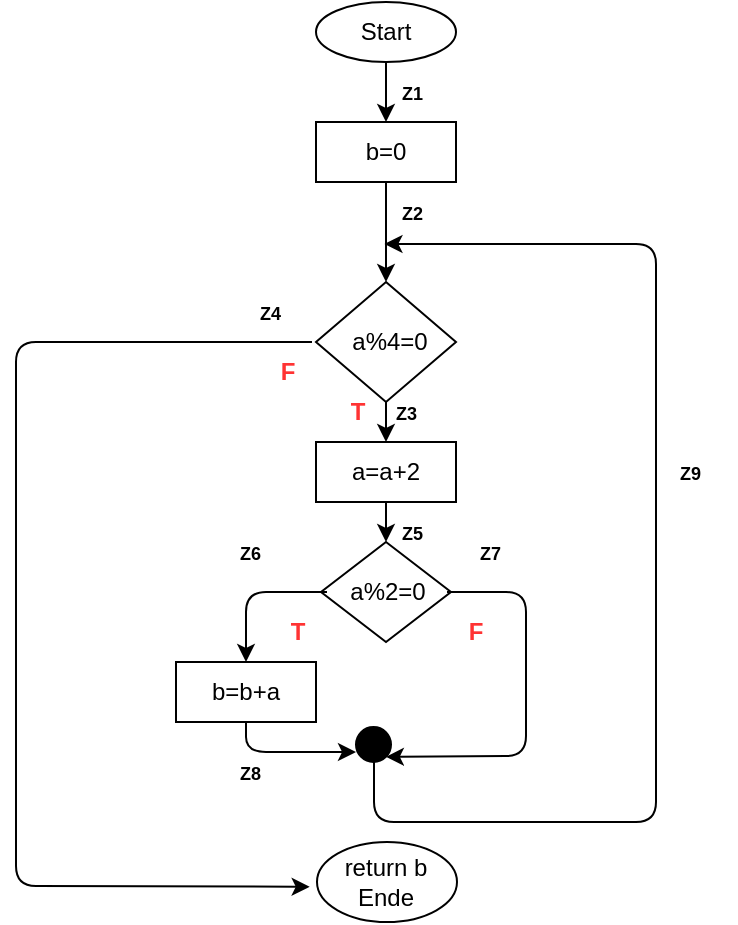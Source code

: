 <mxfile>
    <diagram id="y6rsAkzAynVrtIFWKgMZ" name="Seite-1">
        <mxGraphModel dx="564" dy="545" grid="1" gridSize="10" guides="1" tooltips="1" connect="1" arrows="1" fold="1" page="1" pageScale="1" pageWidth="827" pageHeight="1169" math="0" shadow="0">
            <root>
                <mxCell id="0"/>
                <mxCell id="1" parent="0"/>
                <mxCell id="2" value="" style="ellipse;whiteSpace=wrap;html=1;" parent="1" vertex="1">
                    <mxGeometry x="250" y="10" width="70" height="30" as="geometry"/>
                </mxCell>
                <mxCell id="25" style="edgeStyle=none;html=1;exitX=0.5;exitY=1;exitDx=0;exitDy=0;entryX=0.5;entryY=0;entryDx=0;entryDy=0;" parent="1" source="3" target="5" edge="1">
                    <mxGeometry relative="1" as="geometry"/>
                </mxCell>
                <mxCell id="3" value="Start" style="text;html=1;strokeColor=none;fillColor=none;align=center;verticalAlign=middle;whiteSpace=wrap;rounded=0;" parent="1" vertex="1">
                    <mxGeometry x="255" y="10" width="60" height="30" as="geometry"/>
                </mxCell>
                <mxCell id="6" value="" style="group" parent="1" vertex="1" connectable="0">
                    <mxGeometry x="250" y="70" width="70" height="30" as="geometry"/>
                </mxCell>
                <mxCell id="4" value="" style="rounded=0;whiteSpace=wrap;html=1;" parent="6" vertex="1">
                    <mxGeometry width="70" height="30" as="geometry"/>
                </mxCell>
                <mxCell id="5" value="b=0" style="text;html=1;strokeColor=none;fillColor=none;align=center;verticalAlign=middle;whiteSpace=wrap;rounded=0;" parent="6" vertex="1">
                    <mxGeometry x="5" width="60" height="30" as="geometry"/>
                </mxCell>
                <mxCell id="7" value="" style="rhombus;whiteSpace=wrap;html=1;" parent="1" vertex="1">
                    <mxGeometry x="250" y="150" width="70" height="60" as="geometry"/>
                </mxCell>
                <mxCell id="28" style="edgeStyle=none;html=1;entryX=0.5;entryY=0;entryDx=0;entryDy=0;" parent="1" target="11" edge="1">
                    <mxGeometry relative="1" as="geometry">
                        <mxPoint x="285" y="210" as="sourcePoint"/>
                    </mxGeometry>
                </mxCell>
                <mxCell id="8" value="a%4=0" style="text;html=1;strokeColor=none;fillColor=none;align=center;verticalAlign=middle;whiteSpace=wrap;rounded=0;" parent="1" vertex="1">
                    <mxGeometry x="252.5" y="170" width="68" height="20" as="geometry"/>
                </mxCell>
                <mxCell id="9" value="" style="group" parent="1" vertex="1" connectable="0">
                    <mxGeometry x="250" y="230" width="70" height="30" as="geometry"/>
                </mxCell>
                <mxCell id="10" value="" style="rounded=0;whiteSpace=wrap;html=1;" parent="9" vertex="1">
                    <mxGeometry width="70" height="30" as="geometry"/>
                </mxCell>
                <mxCell id="11" value="a=a+2" style="text;html=1;strokeColor=none;fillColor=none;align=center;verticalAlign=middle;whiteSpace=wrap;rounded=0;" parent="9" vertex="1">
                    <mxGeometry x="5" width="60" height="30" as="geometry"/>
                </mxCell>
                <mxCell id="12" value="" style="rhombus;whiteSpace=wrap;html=1;" parent="1" vertex="1">
                    <mxGeometry x="252.5" y="280" width="65" height="50" as="geometry"/>
                </mxCell>
                <mxCell id="30" style="edgeStyle=none;html=1;entryX=0.5;entryY=0;entryDx=0;entryDy=0;exitX=0;exitY=0.5;exitDx=0;exitDy=0;" parent="1" source="13" target="16" edge="1">
                    <mxGeometry relative="1" as="geometry">
                        <Array as="points">
                            <mxPoint x="215" y="305"/>
                        </Array>
                    </mxGeometry>
                </mxCell>
                <mxCell id="31" style="edgeStyle=none;html=1;exitX=1;exitY=0.5;exitDx=0;exitDy=0;entryX=1;entryY=1;entryDx=0;entryDy=0;" parent="1" source="13" target="48" edge="1">
                    <mxGeometry relative="1" as="geometry">
                        <Array as="points">
                            <mxPoint x="355" y="305"/>
                            <mxPoint x="355" y="387"/>
                        </Array>
                        <mxPoint x="355" y="340" as="targetPoint"/>
                    </mxGeometry>
                </mxCell>
                <mxCell id="13" value="a%2=0" style="text;html=1;strokeColor=none;fillColor=none;align=center;verticalAlign=middle;whiteSpace=wrap;rounded=0;" parent="1" vertex="1">
                    <mxGeometry x="255.5" y="290" width="60" height="30" as="geometry"/>
                </mxCell>
                <mxCell id="14" value="" style="group" parent="1" vertex="1" connectable="0">
                    <mxGeometry x="180" y="340" width="70" height="30" as="geometry"/>
                </mxCell>
                <mxCell id="15" value="" style="rounded=0;whiteSpace=wrap;html=1;" parent="14" vertex="1">
                    <mxGeometry width="70" height="30" as="geometry"/>
                </mxCell>
                <mxCell id="16" value="b=b+a" style="text;html=1;strokeColor=none;fillColor=none;align=center;verticalAlign=middle;whiteSpace=wrap;rounded=0;" parent="14" vertex="1">
                    <mxGeometry x="5" width="60" height="30" as="geometry"/>
                </mxCell>
                <mxCell id="23" value="" style="ellipse;whiteSpace=wrap;html=1;" parent="1" vertex="1">
                    <mxGeometry x="250.5" y="430" width="70" height="40" as="geometry"/>
                </mxCell>
                <mxCell id="24" value="return b&lt;br&gt;Ende" style="text;html=1;strokeColor=none;fillColor=none;align=center;verticalAlign=middle;whiteSpace=wrap;rounded=0;" parent="1" vertex="1">
                    <mxGeometry x="255" y="440" width="60" height="20" as="geometry"/>
                </mxCell>
                <mxCell id="26" style="edgeStyle=none;html=1;exitX=0.5;exitY=1;exitDx=0;exitDy=0;entryX=0.5;entryY=0;entryDx=0;entryDy=0;" parent="1" source="5" target="7" edge="1">
                    <mxGeometry relative="1" as="geometry"/>
                </mxCell>
                <mxCell id="29" style="edgeStyle=none;html=1;exitX=0.5;exitY=1;exitDx=0;exitDy=0;entryX=0.5;entryY=0;entryDx=0;entryDy=0;" parent="1" source="11" target="12" edge="1">
                    <mxGeometry relative="1" as="geometry"/>
                </mxCell>
                <mxCell id="36" style="edgeStyle=none;html=1;entryX=-0.136;entryY=0.619;entryDx=0;entryDy=0;entryPerimeter=0;" parent="1" target="24" edge="1">
                    <mxGeometry relative="1" as="geometry">
                        <mxPoint x="248" y="180" as="sourcePoint"/>
                        <mxPoint x="248" y="445" as="targetPoint"/>
                        <Array as="points">
                            <mxPoint x="100" y="180"/>
                            <mxPoint x="100" y="452"/>
                        </Array>
                    </mxGeometry>
                </mxCell>
                <mxCell id="38" value="&lt;font style=&quot;font-size: 9px ; background-color: rgb(255 , 255 , 255)&quot;&gt;Z1&lt;/font&gt;" style="text;html=1;align=left;verticalAlign=middle;whiteSpace=wrap;rounded=0;fontStyle=1;fillColor=none;" parent="1" vertex="1">
                    <mxGeometry x="290.5" y="40" width="30" height="30" as="geometry"/>
                </mxCell>
                <mxCell id="42" value="&lt;font style=&quot;font-size: 9px ; background-color: rgb(255 , 255 , 255)&quot;&gt;Z2&lt;/font&gt;" style="text;html=1;align=left;verticalAlign=middle;whiteSpace=wrap;rounded=0;fontStyle=1;fillColor=none;" parent="1" vertex="1">
                    <mxGeometry x="290.5" y="100" width="30" height="30" as="geometry"/>
                </mxCell>
                <mxCell id="43" value="&lt;font style=&quot;font-size: 9px ; background-color: rgb(255 , 255 , 255)&quot;&gt;Z3&lt;/font&gt;" style="text;html=1;align=left;verticalAlign=middle;whiteSpace=wrap;rounded=0;fontStyle=1;fillColor=none;" parent="1" vertex="1">
                    <mxGeometry x="287.5" y="200" width="30" height="30" as="geometry"/>
                </mxCell>
                <mxCell id="44" value="&lt;font style=&quot;font-size: 9px ; background-color: rgb(255 , 255 , 255)&quot;&gt;Z4&lt;/font&gt;" style="text;html=1;align=left;verticalAlign=middle;whiteSpace=wrap;rounded=0;fontStyle=1;fillColor=none;" parent="1" vertex="1">
                    <mxGeometry x="220" y="150" width="30" height="30" as="geometry"/>
                </mxCell>
                <mxCell id="45" value="&lt;font style=&quot;font-size: 9px ; background-color: rgb(255 , 255 , 255)&quot;&gt;Z5&lt;/font&gt;" style="text;html=1;align=left;verticalAlign=middle;whiteSpace=wrap;rounded=0;fontStyle=1;fillColor=none;" parent="1" vertex="1">
                    <mxGeometry x="290.5" y="260" width="30" height="30" as="geometry"/>
                </mxCell>
                <mxCell id="46" value="&lt;font style=&quot;font-size: 9px ; background-color: rgb(255 , 255 , 255)&quot;&gt;Z6&lt;/font&gt;" style="text;html=1;align=left;verticalAlign=middle;whiteSpace=wrap;rounded=0;fontStyle=1;fillColor=none;" parent="1" vertex="1">
                    <mxGeometry x="210" y="270" width="30" height="30" as="geometry"/>
                </mxCell>
                <mxCell id="47" value="&lt;font style=&quot;font-size: 9px ; background-color: rgb(255 , 255 , 255)&quot;&gt;Z7&lt;/font&gt;" style="text;html=1;align=left;verticalAlign=middle;whiteSpace=wrap;rounded=0;fontStyle=1;fillColor=none;" parent="1" vertex="1">
                    <mxGeometry x="330" y="270" width="30" height="30" as="geometry"/>
                </mxCell>
                <mxCell id="56" style="edgeStyle=none;html=1;entryX=-0.209;entryY=1.032;entryDx=0;entryDy=0;entryPerimeter=0;fontSize=9;" parent="1" target="42" edge="1">
                    <mxGeometry relative="1" as="geometry">
                        <mxPoint x="279" y="390" as="sourcePoint"/>
                        <Array as="points">
                            <mxPoint x="279" y="420"/>
                            <mxPoint x="420" y="420"/>
                            <mxPoint x="420" y="131"/>
                        </Array>
                    </mxGeometry>
                </mxCell>
                <mxCell id="48" value="" style="ellipse;whiteSpace=wrap;html=1;aspect=fixed;labelBackgroundColor=#000000;fontSize=9;fillColor=#000000;" parent="1" vertex="1">
                    <mxGeometry x="270" y="372.5" width="17.5" height="17.5" as="geometry"/>
                </mxCell>
                <mxCell id="52" style="edgeStyle=none;html=1;exitX=0.5;exitY=1;exitDx=0;exitDy=0;fontSize=9;" parent="1" source="16" edge="1">
                    <mxGeometry relative="1" as="geometry">
                        <mxPoint x="270" y="385" as="targetPoint"/>
                        <Array as="points">
                            <mxPoint x="215" y="385"/>
                        </Array>
                    </mxGeometry>
                </mxCell>
                <mxCell id="54" value="&lt;font style=&quot;font-size: 9px ; background-color: rgb(255 , 255 , 255)&quot;&gt;Z8&lt;/font&gt;" style="text;html=1;align=left;verticalAlign=middle;whiteSpace=wrap;rounded=0;fontStyle=1;fillColor=none;" parent="1" vertex="1">
                    <mxGeometry x="210" y="380" width="30" height="30" as="geometry"/>
                </mxCell>
                <mxCell id="57" value="&lt;font style=&quot;font-size: 9px ; background-color: rgb(255 , 255 , 255)&quot;&gt;Z9&lt;/font&gt;" style="text;html=1;align=left;verticalAlign=middle;whiteSpace=wrap;rounded=0;fontStyle=1;fillColor=none;" parent="1" vertex="1">
                    <mxGeometry x="430" y="230" width="30" height="30" as="geometry"/>
                </mxCell>
                <mxCell id="58" value="T" style="text;html=1;strokeColor=none;fillColor=none;align=center;verticalAlign=middle;whiteSpace=wrap;rounded=0;fontColor=#FF3333;fontStyle=1" vertex="1" parent="1">
                    <mxGeometry x="255.5" y="200" width="30" height="30" as="geometry"/>
                </mxCell>
                <mxCell id="59" value="F" style="text;html=1;strokeColor=none;fillColor=none;align=center;verticalAlign=middle;whiteSpace=wrap;rounded=0;fontColor=#FF3333;fontStyle=1" vertex="1" parent="1">
                    <mxGeometry x="220.5" y="180" width="30" height="30" as="geometry"/>
                </mxCell>
                <mxCell id="60" value="T" style="text;html=1;strokeColor=none;fillColor=none;align=center;verticalAlign=middle;whiteSpace=wrap;rounded=0;fontColor=#FF3333;fontStyle=1" vertex="1" parent="1">
                    <mxGeometry x="225.5" y="310" width="30" height="30" as="geometry"/>
                </mxCell>
                <mxCell id="61" value="F" style="text;html=1;strokeColor=none;fillColor=none;align=center;verticalAlign=middle;whiteSpace=wrap;rounded=0;fontColor=#FF3333;fontStyle=1" vertex="1" parent="1">
                    <mxGeometry x="315" y="310" width="30" height="30" as="geometry"/>
                </mxCell>
            </root>
        </mxGraphModel>
    </diagram>
</mxfile>